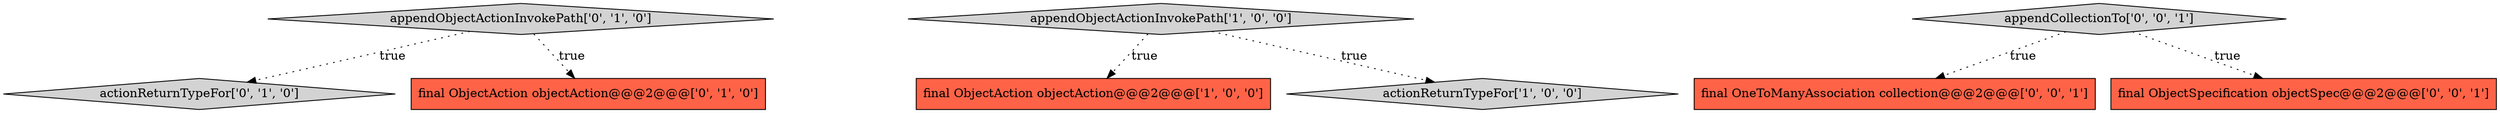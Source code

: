 digraph {
3 [style = filled, label = "appendObjectActionInvokePath['0', '1', '0']", fillcolor = lightgray, shape = diamond image = "AAA0AAABBB2BBB"];
4 [style = filled, label = "actionReturnTypeFor['0', '1', '0']", fillcolor = lightgray, shape = diamond image = "AAA0AAABBB2BBB"];
0 [style = filled, label = "final ObjectAction objectAction@@@2@@@['1', '0', '0']", fillcolor = tomato, shape = box image = "AAA0AAABBB1BBB"];
5 [style = filled, label = "final ObjectAction objectAction@@@2@@@['0', '1', '0']", fillcolor = tomato, shape = box image = "AAA0AAABBB2BBB"];
6 [style = filled, label = "final OneToManyAssociation collection@@@2@@@['0', '0', '1']", fillcolor = tomato, shape = box image = "AAA0AAABBB3BBB"];
1 [style = filled, label = "actionReturnTypeFor['1', '0', '0']", fillcolor = lightgray, shape = diamond image = "AAA0AAABBB1BBB"];
2 [style = filled, label = "appendObjectActionInvokePath['1', '0', '0']", fillcolor = lightgray, shape = diamond image = "AAA0AAABBB1BBB"];
7 [style = filled, label = "final ObjectSpecification objectSpec@@@2@@@['0', '0', '1']", fillcolor = tomato, shape = box image = "AAA0AAABBB3BBB"];
8 [style = filled, label = "appendCollectionTo['0', '0', '1']", fillcolor = lightgray, shape = diamond image = "AAA0AAABBB3BBB"];
2->1 [style = dotted, label="true"];
8->6 [style = dotted, label="true"];
2->0 [style = dotted, label="true"];
3->4 [style = dotted, label="true"];
3->5 [style = dotted, label="true"];
8->7 [style = dotted, label="true"];
}
